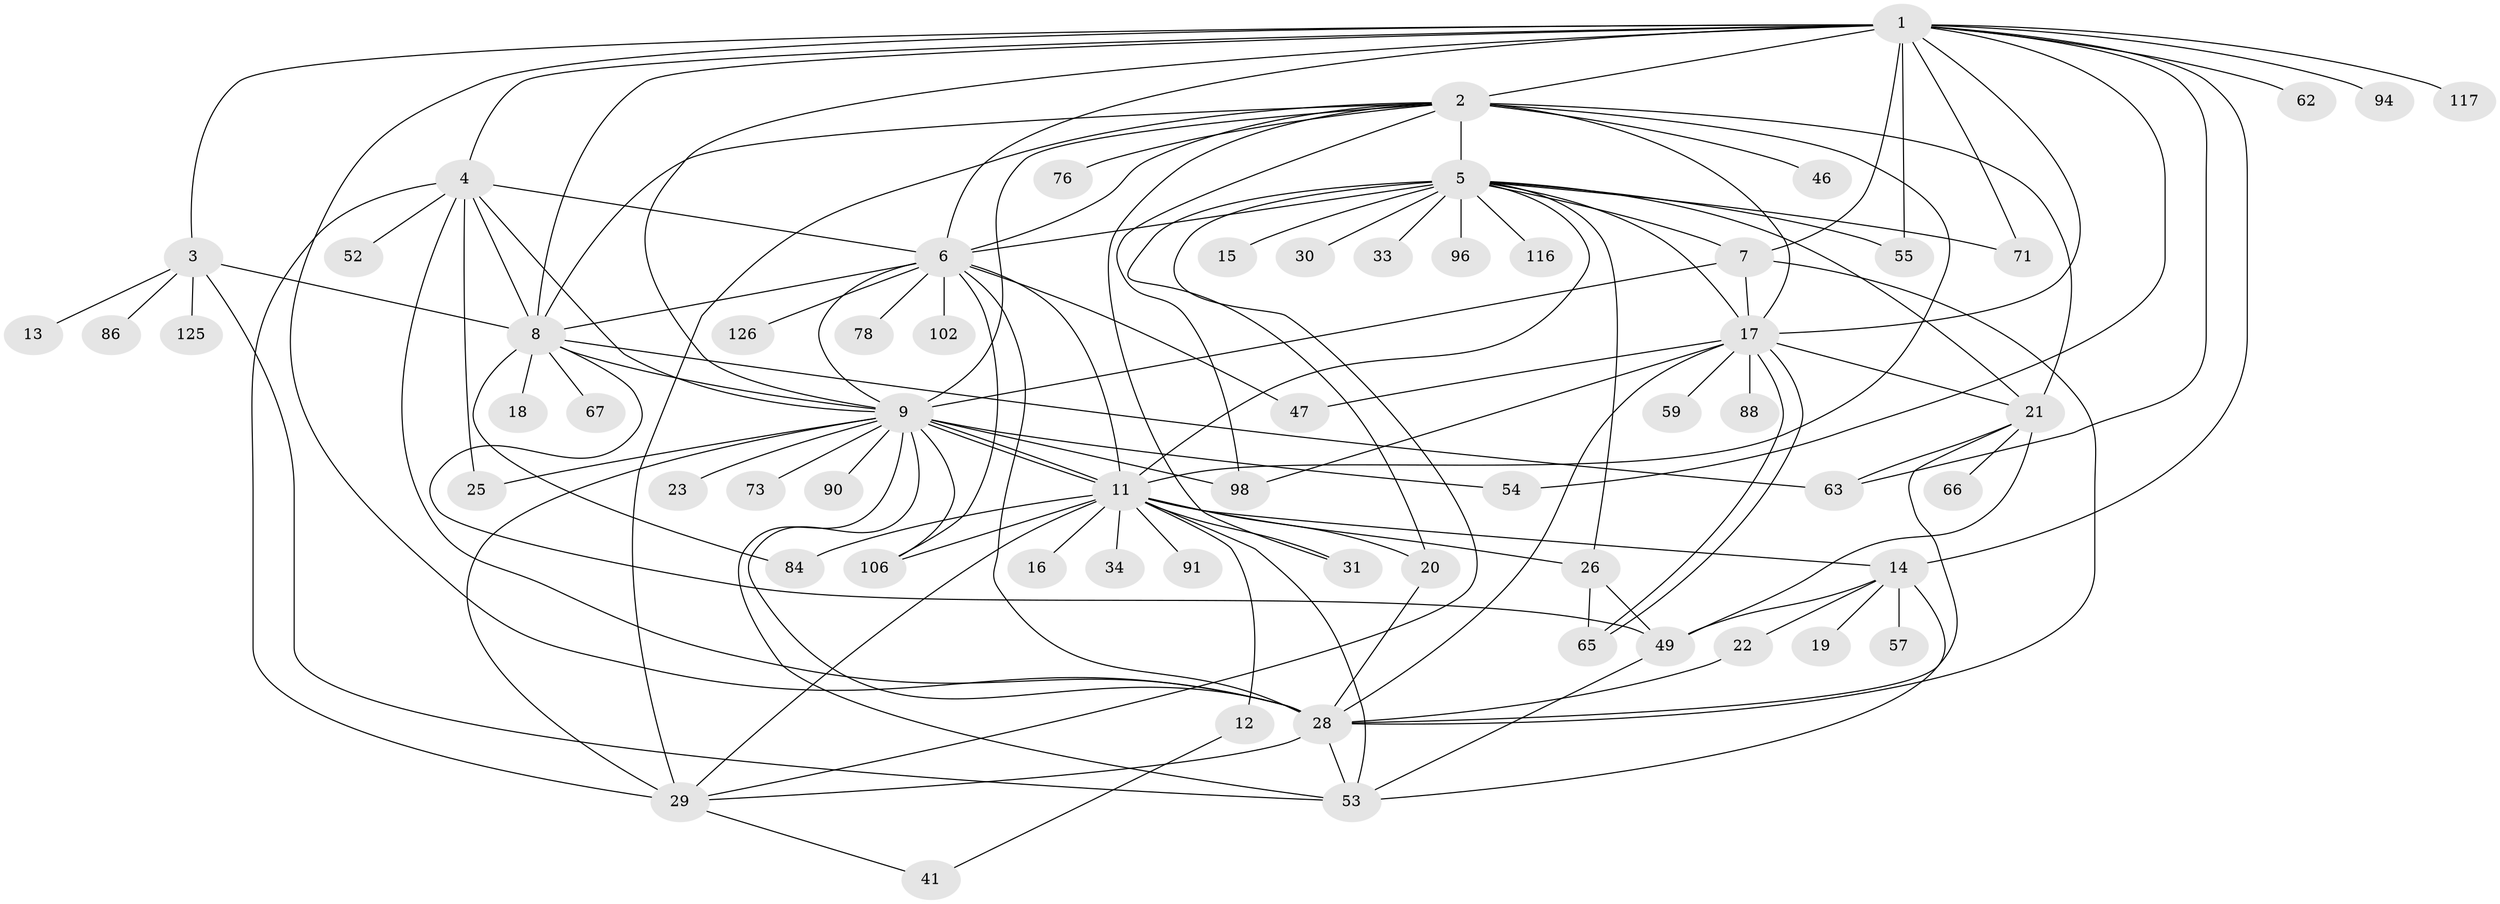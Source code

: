 // original degree distribution, {18: 0.015748031496062992, 17: 0.007874015748031496, 7: 0.023622047244094488, 8: 0.023622047244094488, 19: 0.007874015748031496, 13: 0.015748031496062992, 4: 0.07874015748031496, 9: 0.007874015748031496, 21: 0.007874015748031496, 1: 0.47244094488188976, 2: 0.1732283464566929, 14: 0.007874015748031496, 3: 0.13385826771653545, 6: 0.023622047244094488}
// Generated by graph-tools (version 1.1) at 2025/14/03/09/25 04:14:28]
// undirected, 63 vertices, 124 edges
graph export_dot {
graph [start="1"]
  node [color=gray90,style=filled];
  1;
  2 [super="+36+77+51+80+107+85+38+35"];
  3;
  4;
  5 [super="+10"];
  6;
  7 [super="+58"];
  8 [super="+74+27"];
  9 [super="+32+44"];
  11 [super="+50"];
  12;
  13;
  14 [super="+60"];
  15;
  16;
  17 [super="+43"];
  18;
  19 [super="+39"];
  20 [super="+89"];
  21;
  22 [super="+24+99"];
  23;
  25 [super="+42+48"];
  26 [super="+105"];
  28 [super="+40+101+37"];
  29 [super="+45+113"];
  30;
  31;
  33 [super="+120"];
  34;
  41 [super="+83+81"];
  46;
  47;
  49 [super="+61+72"];
  52;
  53 [super="+70+68"];
  54;
  55;
  57;
  59;
  62;
  63 [super="+75"];
  65 [super="+127"];
  66;
  67;
  71 [super="+95"];
  73 [super="+114"];
  76;
  78;
  84;
  86;
  88;
  90;
  91;
  94;
  96;
  98 [super="+103"];
  102;
  106;
  116;
  117 [super="+124"];
  125;
  126;
  1 -- 2 [weight=2];
  1 -- 3;
  1 -- 4;
  1 -- 6;
  1 -- 7;
  1 -- 9;
  1 -- 14;
  1 -- 17;
  1 -- 54;
  1 -- 55;
  1 -- 62;
  1 -- 63;
  1 -- 94;
  1 -- 117;
  1 -- 28;
  1 -- 71;
  1 -- 8;
  2 -- 5 [weight=3];
  2 -- 9 [weight=2];
  2 -- 11;
  2 -- 17 [weight=2];
  2 -- 21;
  2 -- 46;
  2 -- 76;
  2 -- 29;
  2 -- 98;
  2 -- 8 [weight=2];
  2 -- 6;
  2 -- 31;
  3 -- 8 [weight=2];
  3 -- 13;
  3 -- 53;
  3 -- 86;
  3 -- 125;
  4 -- 6;
  4 -- 8;
  4 -- 9;
  4 -- 25;
  4 -- 52;
  4 -- 28;
  4 -- 29;
  5 -- 6;
  5 -- 11;
  5 -- 15;
  5 -- 17;
  5 -- 20;
  5 -- 21;
  5 -- 26;
  5 -- 29;
  5 -- 30;
  5 -- 33;
  5 -- 55;
  5 -- 71;
  5 -- 96;
  5 -- 116;
  5 -- 7;
  6 -- 8;
  6 -- 9;
  6 -- 11;
  6 -- 47;
  6 -- 78;
  6 -- 102;
  6 -- 106;
  6 -- 126;
  6 -- 28;
  7 -- 9;
  7 -- 28 [weight=2];
  7 -- 17;
  8 -- 18;
  8 -- 63 [weight=2];
  8 -- 84;
  8 -- 9;
  8 -- 49;
  8 -- 67;
  9 -- 11;
  9 -- 11;
  9 -- 23;
  9 -- 25;
  9 -- 29;
  9 -- 53;
  9 -- 54 [weight=2];
  9 -- 73;
  9 -- 90;
  9 -- 98;
  9 -- 106;
  9 -- 28;
  11 -- 12;
  11 -- 14;
  11 -- 16;
  11 -- 31;
  11 -- 34;
  11 -- 53;
  11 -- 84;
  11 -- 91;
  11 -- 106;
  11 -- 26;
  11 -- 20;
  11 -- 29;
  12 -- 41;
  14 -- 19;
  14 -- 22;
  14 -- 53;
  14 -- 57;
  14 -- 49;
  17 -- 21;
  17 -- 28;
  17 -- 47;
  17 -- 59;
  17 -- 65;
  17 -- 65;
  17 -- 88;
  17 -- 98;
  20 -- 28;
  21 -- 49;
  21 -- 66;
  21 -- 28;
  21 -- 63;
  22 -- 28;
  26 -- 65;
  26 -- 49;
  28 -- 53;
  28 -- 29;
  29 -- 41;
  49 -- 53;
}
